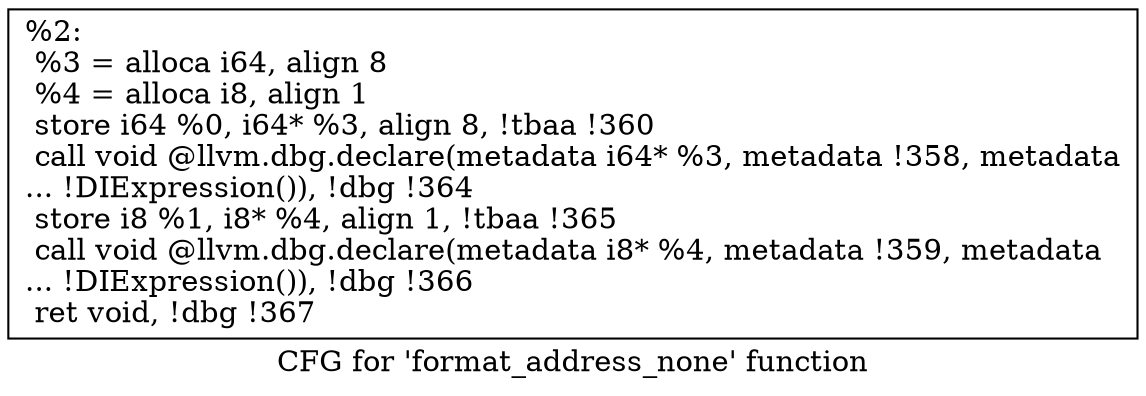 digraph "CFG for 'format_address_none' function" {
	label="CFG for 'format_address_none' function";

	Node0x1b92120 [shape=record,label="{%2:\l  %3 = alloca i64, align 8\l  %4 = alloca i8, align 1\l  store i64 %0, i64* %3, align 8, !tbaa !360\l  call void @llvm.dbg.declare(metadata i64* %3, metadata !358, metadata\l... !DIExpression()), !dbg !364\l  store i8 %1, i8* %4, align 1, !tbaa !365\l  call void @llvm.dbg.declare(metadata i8* %4, metadata !359, metadata\l... !DIExpression()), !dbg !366\l  ret void, !dbg !367\l}"];
}

